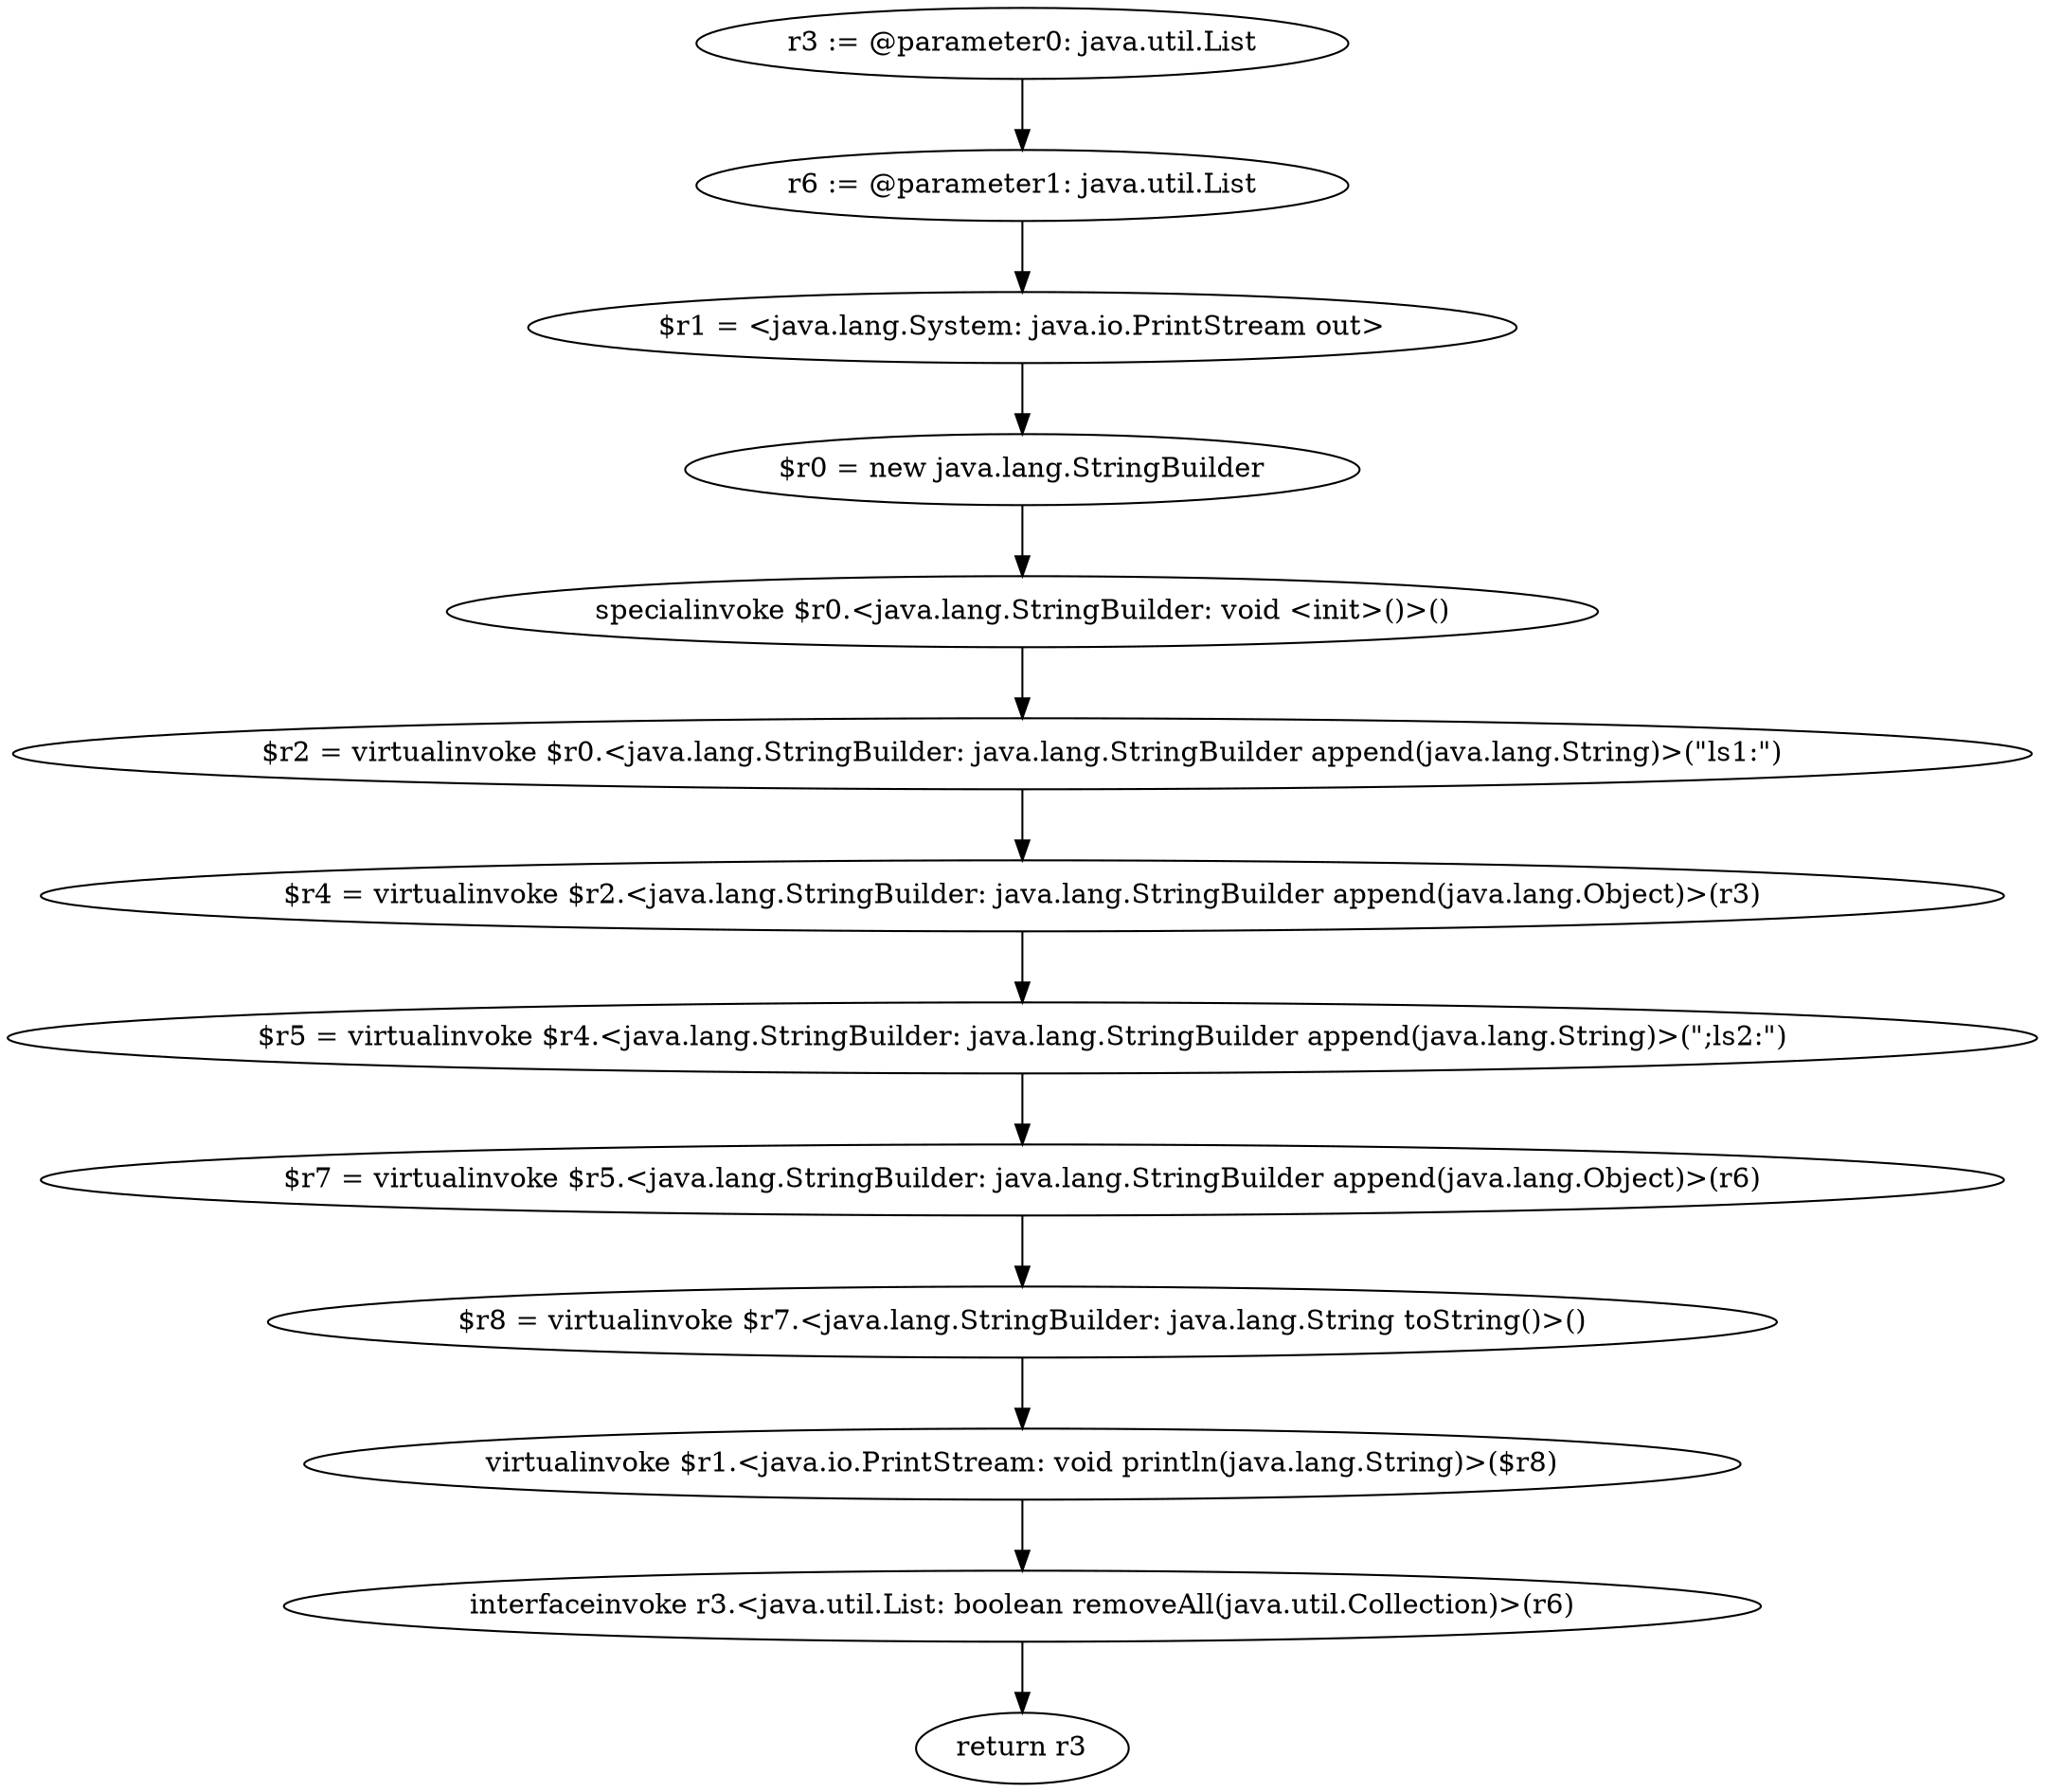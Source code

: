 digraph "unitGraph" {
    "r3 := @parameter0: java.util.List"
    "r6 := @parameter1: java.util.List"
    "$r1 = <java.lang.System: java.io.PrintStream out>"
    "$r0 = new java.lang.StringBuilder"
    "specialinvoke $r0.<java.lang.StringBuilder: void <init>()>()"
    "$r2 = virtualinvoke $r0.<java.lang.StringBuilder: java.lang.StringBuilder append(java.lang.String)>(\"ls1:\")"
    "$r4 = virtualinvoke $r2.<java.lang.StringBuilder: java.lang.StringBuilder append(java.lang.Object)>(r3)"
    "$r5 = virtualinvoke $r4.<java.lang.StringBuilder: java.lang.StringBuilder append(java.lang.String)>(\";ls2:\")"
    "$r7 = virtualinvoke $r5.<java.lang.StringBuilder: java.lang.StringBuilder append(java.lang.Object)>(r6)"
    "$r8 = virtualinvoke $r7.<java.lang.StringBuilder: java.lang.String toString()>()"
    "virtualinvoke $r1.<java.io.PrintStream: void println(java.lang.String)>($r8)"
    "interfaceinvoke r3.<java.util.List: boolean removeAll(java.util.Collection)>(r6)"
    "return r3"
    "r3 := @parameter0: java.util.List"->"r6 := @parameter1: java.util.List";
    "r6 := @parameter1: java.util.List"->"$r1 = <java.lang.System: java.io.PrintStream out>";
    "$r1 = <java.lang.System: java.io.PrintStream out>"->"$r0 = new java.lang.StringBuilder";
    "$r0 = new java.lang.StringBuilder"->"specialinvoke $r0.<java.lang.StringBuilder: void <init>()>()";
    "specialinvoke $r0.<java.lang.StringBuilder: void <init>()>()"->"$r2 = virtualinvoke $r0.<java.lang.StringBuilder: java.lang.StringBuilder append(java.lang.String)>(\"ls1:\")";
    "$r2 = virtualinvoke $r0.<java.lang.StringBuilder: java.lang.StringBuilder append(java.lang.String)>(\"ls1:\")"->"$r4 = virtualinvoke $r2.<java.lang.StringBuilder: java.lang.StringBuilder append(java.lang.Object)>(r3)";
    "$r4 = virtualinvoke $r2.<java.lang.StringBuilder: java.lang.StringBuilder append(java.lang.Object)>(r3)"->"$r5 = virtualinvoke $r4.<java.lang.StringBuilder: java.lang.StringBuilder append(java.lang.String)>(\";ls2:\")";
    "$r5 = virtualinvoke $r4.<java.lang.StringBuilder: java.lang.StringBuilder append(java.lang.String)>(\";ls2:\")"->"$r7 = virtualinvoke $r5.<java.lang.StringBuilder: java.lang.StringBuilder append(java.lang.Object)>(r6)";
    "$r7 = virtualinvoke $r5.<java.lang.StringBuilder: java.lang.StringBuilder append(java.lang.Object)>(r6)"->"$r8 = virtualinvoke $r7.<java.lang.StringBuilder: java.lang.String toString()>()";
    "$r8 = virtualinvoke $r7.<java.lang.StringBuilder: java.lang.String toString()>()"->"virtualinvoke $r1.<java.io.PrintStream: void println(java.lang.String)>($r8)";
    "virtualinvoke $r1.<java.io.PrintStream: void println(java.lang.String)>($r8)"->"interfaceinvoke r3.<java.util.List: boolean removeAll(java.util.Collection)>(r6)";
    "interfaceinvoke r3.<java.util.List: boolean removeAll(java.util.Collection)>(r6)"->"return r3";
}
